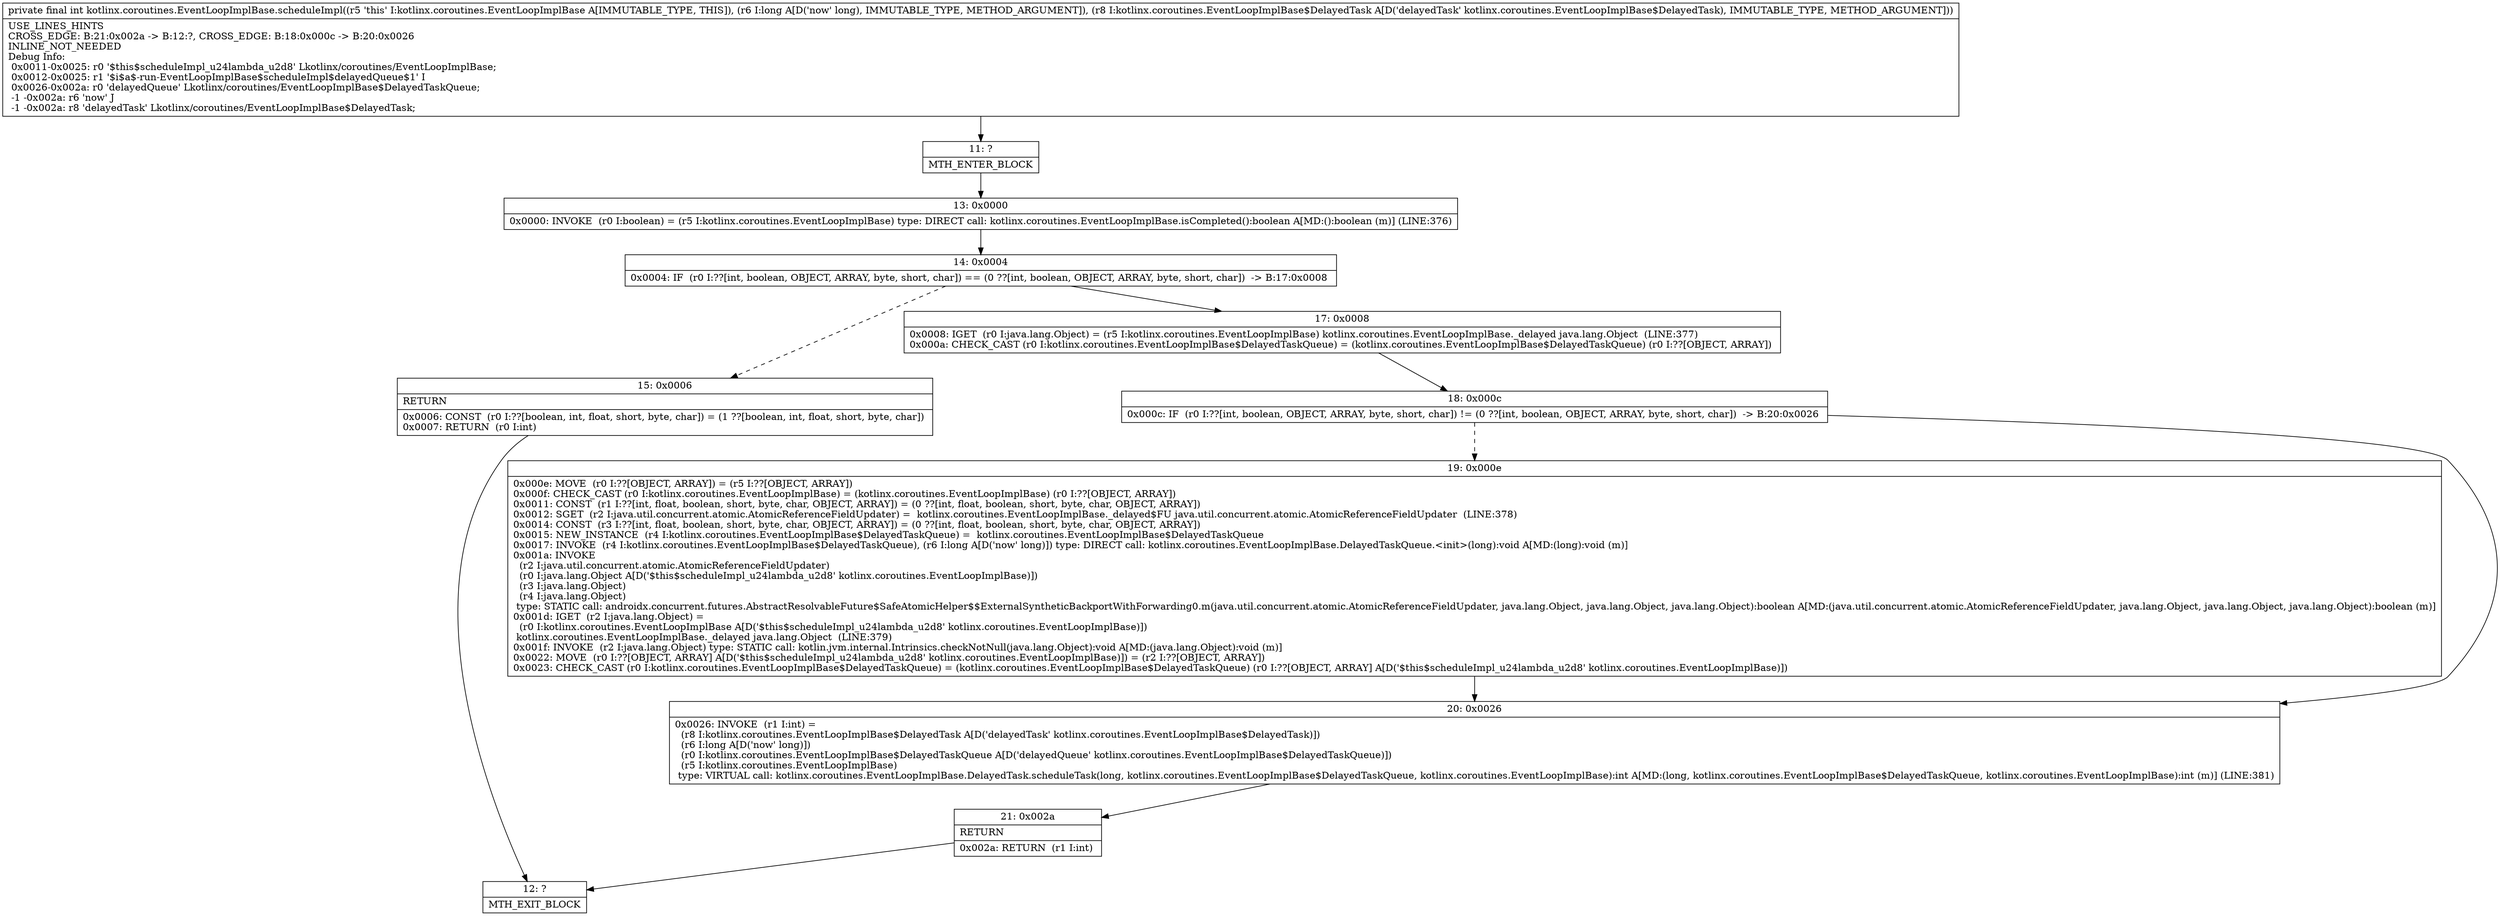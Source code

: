 digraph "CFG forkotlinx.coroutines.EventLoopImplBase.scheduleImpl(JLkotlinx\/coroutines\/EventLoopImplBase$DelayedTask;)I" {
Node_11 [shape=record,label="{11\:\ ?|MTH_ENTER_BLOCK\l}"];
Node_13 [shape=record,label="{13\:\ 0x0000|0x0000: INVOKE  (r0 I:boolean) = (r5 I:kotlinx.coroutines.EventLoopImplBase) type: DIRECT call: kotlinx.coroutines.EventLoopImplBase.isCompleted():boolean A[MD:():boolean (m)] (LINE:376)\l}"];
Node_14 [shape=record,label="{14\:\ 0x0004|0x0004: IF  (r0 I:??[int, boolean, OBJECT, ARRAY, byte, short, char]) == (0 ??[int, boolean, OBJECT, ARRAY, byte, short, char])  \-\> B:17:0x0008 \l}"];
Node_15 [shape=record,label="{15\:\ 0x0006|RETURN\l|0x0006: CONST  (r0 I:??[boolean, int, float, short, byte, char]) = (1 ??[boolean, int, float, short, byte, char]) \l0x0007: RETURN  (r0 I:int) \l}"];
Node_12 [shape=record,label="{12\:\ ?|MTH_EXIT_BLOCK\l}"];
Node_17 [shape=record,label="{17\:\ 0x0008|0x0008: IGET  (r0 I:java.lang.Object) = (r5 I:kotlinx.coroutines.EventLoopImplBase) kotlinx.coroutines.EventLoopImplBase._delayed java.lang.Object  (LINE:377)\l0x000a: CHECK_CAST (r0 I:kotlinx.coroutines.EventLoopImplBase$DelayedTaskQueue) = (kotlinx.coroutines.EventLoopImplBase$DelayedTaskQueue) (r0 I:??[OBJECT, ARRAY]) \l}"];
Node_18 [shape=record,label="{18\:\ 0x000c|0x000c: IF  (r0 I:??[int, boolean, OBJECT, ARRAY, byte, short, char]) != (0 ??[int, boolean, OBJECT, ARRAY, byte, short, char])  \-\> B:20:0x0026 \l}"];
Node_19 [shape=record,label="{19\:\ 0x000e|0x000e: MOVE  (r0 I:??[OBJECT, ARRAY]) = (r5 I:??[OBJECT, ARRAY]) \l0x000f: CHECK_CAST (r0 I:kotlinx.coroutines.EventLoopImplBase) = (kotlinx.coroutines.EventLoopImplBase) (r0 I:??[OBJECT, ARRAY]) \l0x0011: CONST  (r1 I:??[int, float, boolean, short, byte, char, OBJECT, ARRAY]) = (0 ??[int, float, boolean, short, byte, char, OBJECT, ARRAY]) \l0x0012: SGET  (r2 I:java.util.concurrent.atomic.AtomicReferenceFieldUpdater) =  kotlinx.coroutines.EventLoopImplBase._delayed$FU java.util.concurrent.atomic.AtomicReferenceFieldUpdater  (LINE:378)\l0x0014: CONST  (r3 I:??[int, float, boolean, short, byte, char, OBJECT, ARRAY]) = (0 ??[int, float, boolean, short, byte, char, OBJECT, ARRAY]) \l0x0015: NEW_INSTANCE  (r4 I:kotlinx.coroutines.EventLoopImplBase$DelayedTaskQueue) =  kotlinx.coroutines.EventLoopImplBase$DelayedTaskQueue \l0x0017: INVOKE  (r4 I:kotlinx.coroutines.EventLoopImplBase$DelayedTaskQueue), (r6 I:long A[D('now' long)]) type: DIRECT call: kotlinx.coroutines.EventLoopImplBase.DelayedTaskQueue.\<init\>(long):void A[MD:(long):void (m)]\l0x001a: INVOKE  \l  (r2 I:java.util.concurrent.atomic.AtomicReferenceFieldUpdater)\l  (r0 I:java.lang.Object A[D('$this$scheduleImpl_u24lambda_u2d8' kotlinx.coroutines.EventLoopImplBase)])\l  (r3 I:java.lang.Object)\l  (r4 I:java.lang.Object)\l type: STATIC call: androidx.concurrent.futures.AbstractResolvableFuture$SafeAtomicHelper$$ExternalSyntheticBackportWithForwarding0.m(java.util.concurrent.atomic.AtomicReferenceFieldUpdater, java.lang.Object, java.lang.Object, java.lang.Object):boolean A[MD:(java.util.concurrent.atomic.AtomicReferenceFieldUpdater, java.lang.Object, java.lang.Object, java.lang.Object):boolean (m)]\l0x001d: IGET  (r2 I:java.lang.Object) = \l  (r0 I:kotlinx.coroutines.EventLoopImplBase A[D('$this$scheduleImpl_u24lambda_u2d8' kotlinx.coroutines.EventLoopImplBase)])\l kotlinx.coroutines.EventLoopImplBase._delayed java.lang.Object  (LINE:379)\l0x001f: INVOKE  (r2 I:java.lang.Object) type: STATIC call: kotlin.jvm.internal.Intrinsics.checkNotNull(java.lang.Object):void A[MD:(java.lang.Object):void (m)]\l0x0022: MOVE  (r0 I:??[OBJECT, ARRAY] A[D('$this$scheduleImpl_u24lambda_u2d8' kotlinx.coroutines.EventLoopImplBase)]) = (r2 I:??[OBJECT, ARRAY]) \l0x0023: CHECK_CAST (r0 I:kotlinx.coroutines.EventLoopImplBase$DelayedTaskQueue) = (kotlinx.coroutines.EventLoopImplBase$DelayedTaskQueue) (r0 I:??[OBJECT, ARRAY] A[D('$this$scheduleImpl_u24lambda_u2d8' kotlinx.coroutines.EventLoopImplBase)]) \l}"];
Node_20 [shape=record,label="{20\:\ 0x0026|0x0026: INVOKE  (r1 I:int) = \l  (r8 I:kotlinx.coroutines.EventLoopImplBase$DelayedTask A[D('delayedTask' kotlinx.coroutines.EventLoopImplBase$DelayedTask)])\l  (r6 I:long A[D('now' long)])\l  (r0 I:kotlinx.coroutines.EventLoopImplBase$DelayedTaskQueue A[D('delayedQueue' kotlinx.coroutines.EventLoopImplBase$DelayedTaskQueue)])\l  (r5 I:kotlinx.coroutines.EventLoopImplBase)\l type: VIRTUAL call: kotlinx.coroutines.EventLoopImplBase.DelayedTask.scheduleTask(long, kotlinx.coroutines.EventLoopImplBase$DelayedTaskQueue, kotlinx.coroutines.EventLoopImplBase):int A[MD:(long, kotlinx.coroutines.EventLoopImplBase$DelayedTaskQueue, kotlinx.coroutines.EventLoopImplBase):int (m)] (LINE:381)\l}"];
Node_21 [shape=record,label="{21\:\ 0x002a|RETURN\l|0x002a: RETURN  (r1 I:int) \l}"];
MethodNode[shape=record,label="{private final int kotlinx.coroutines.EventLoopImplBase.scheduleImpl((r5 'this' I:kotlinx.coroutines.EventLoopImplBase A[IMMUTABLE_TYPE, THIS]), (r6 I:long A[D('now' long), IMMUTABLE_TYPE, METHOD_ARGUMENT]), (r8 I:kotlinx.coroutines.EventLoopImplBase$DelayedTask A[D('delayedTask' kotlinx.coroutines.EventLoopImplBase$DelayedTask), IMMUTABLE_TYPE, METHOD_ARGUMENT]))  | USE_LINES_HINTS\lCROSS_EDGE: B:21:0x002a \-\> B:12:?, CROSS_EDGE: B:18:0x000c \-\> B:20:0x0026\lINLINE_NOT_NEEDED\lDebug Info:\l  0x0011\-0x0025: r0 '$this$scheduleImpl_u24lambda_u2d8' Lkotlinx\/coroutines\/EventLoopImplBase;\l  0x0012\-0x0025: r1 '$i$a$\-run\-EventLoopImplBase$scheduleImpl$delayedQueue$1' I\l  0x0026\-0x002a: r0 'delayedQueue' Lkotlinx\/coroutines\/EventLoopImplBase$DelayedTaskQueue;\l  \-1 \-0x002a: r6 'now' J\l  \-1 \-0x002a: r8 'delayedTask' Lkotlinx\/coroutines\/EventLoopImplBase$DelayedTask;\l}"];
MethodNode -> Node_11;Node_11 -> Node_13;
Node_13 -> Node_14;
Node_14 -> Node_15[style=dashed];
Node_14 -> Node_17;
Node_15 -> Node_12;
Node_17 -> Node_18;
Node_18 -> Node_19[style=dashed];
Node_18 -> Node_20;
Node_19 -> Node_20;
Node_20 -> Node_21;
Node_21 -> Node_12;
}

